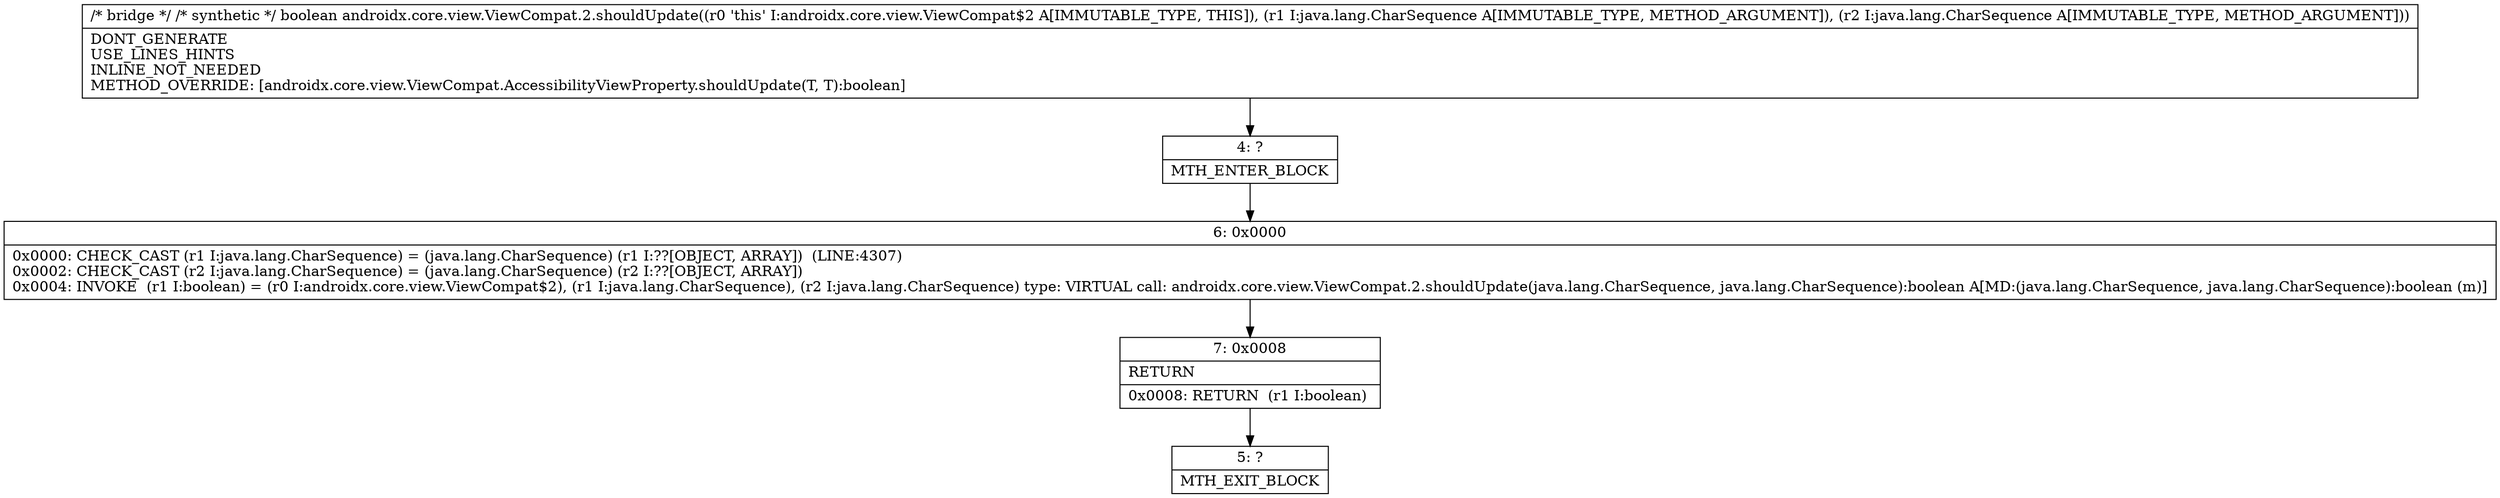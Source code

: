 digraph "CFG forandroidx.core.view.ViewCompat.2.shouldUpdate(Ljava\/lang\/Object;Ljava\/lang\/Object;)Z" {
Node_4 [shape=record,label="{4\:\ ?|MTH_ENTER_BLOCK\l}"];
Node_6 [shape=record,label="{6\:\ 0x0000|0x0000: CHECK_CAST (r1 I:java.lang.CharSequence) = (java.lang.CharSequence) (r1 I:??[OBJECT, ARRAY])  (LINE:4307)\l0x0002: CHECK_CAST (r2 I:java.lang.CharSequence) = (java.lang.CharSequence) (r2 I:??[OBJECT, ARRAY]) \l0x0004: INVOKE  (r1 I:boolean) = (r0 I:androidx.core.view.ViewCompat$2), (r1 I:java.lang.CharSequence), (r2 I:java.lang.CharSequence) type: VIRTUAL call: androidx.core.view.ViewCompat.2.shouldUpdate(java.lang.CharSequence, java.lang.CharSequence):boolean A[MD:(java.lang.CharSequence, java.lang.CharSequence):boolean (m)]\l}"];
Node_7 [shape=record,label="{7\:\ 0x0008|RETURN\l|0x0008: RETURN  (r1 I:boolean) \l}"];
Node_5 [shape=record,label="{5\:\ ?|MTH_EXIT_BLOCK\l}"];
MethodNode[shape=record,label="{\/* bridge *\/ \/* synthetic *\/ boolean androidx.core.view.ViewCompat.2.shouldUpdate((r0 'this' I:androidx.core.view.ViewCompat$2 A[IMMUTABLE_TYPE, THIS]), (r1 I:java.lang.CharSequence A[IMMUTABLE_TYPE, METHOD_ARGUMENT]), (r2 I:java.lang.CharSequence A[IMMUTABLE_TYPE, METHOD_ARGUMENT]))  | DONT_GENERATE\lUSE_LINES_HINTS\lINLINE_NOT_NEEDED\lMETHOD_OVERRIDE: [androidx.core.view.ViewCompat.AccessibilityViewProperty.shouldUpdate(T, T):boolean]\l}"];
MethodNode -> Node_4;Node_4 -> Node_6;
Node_6 -> Node_7;
Node_7 -> Node_5;
}

